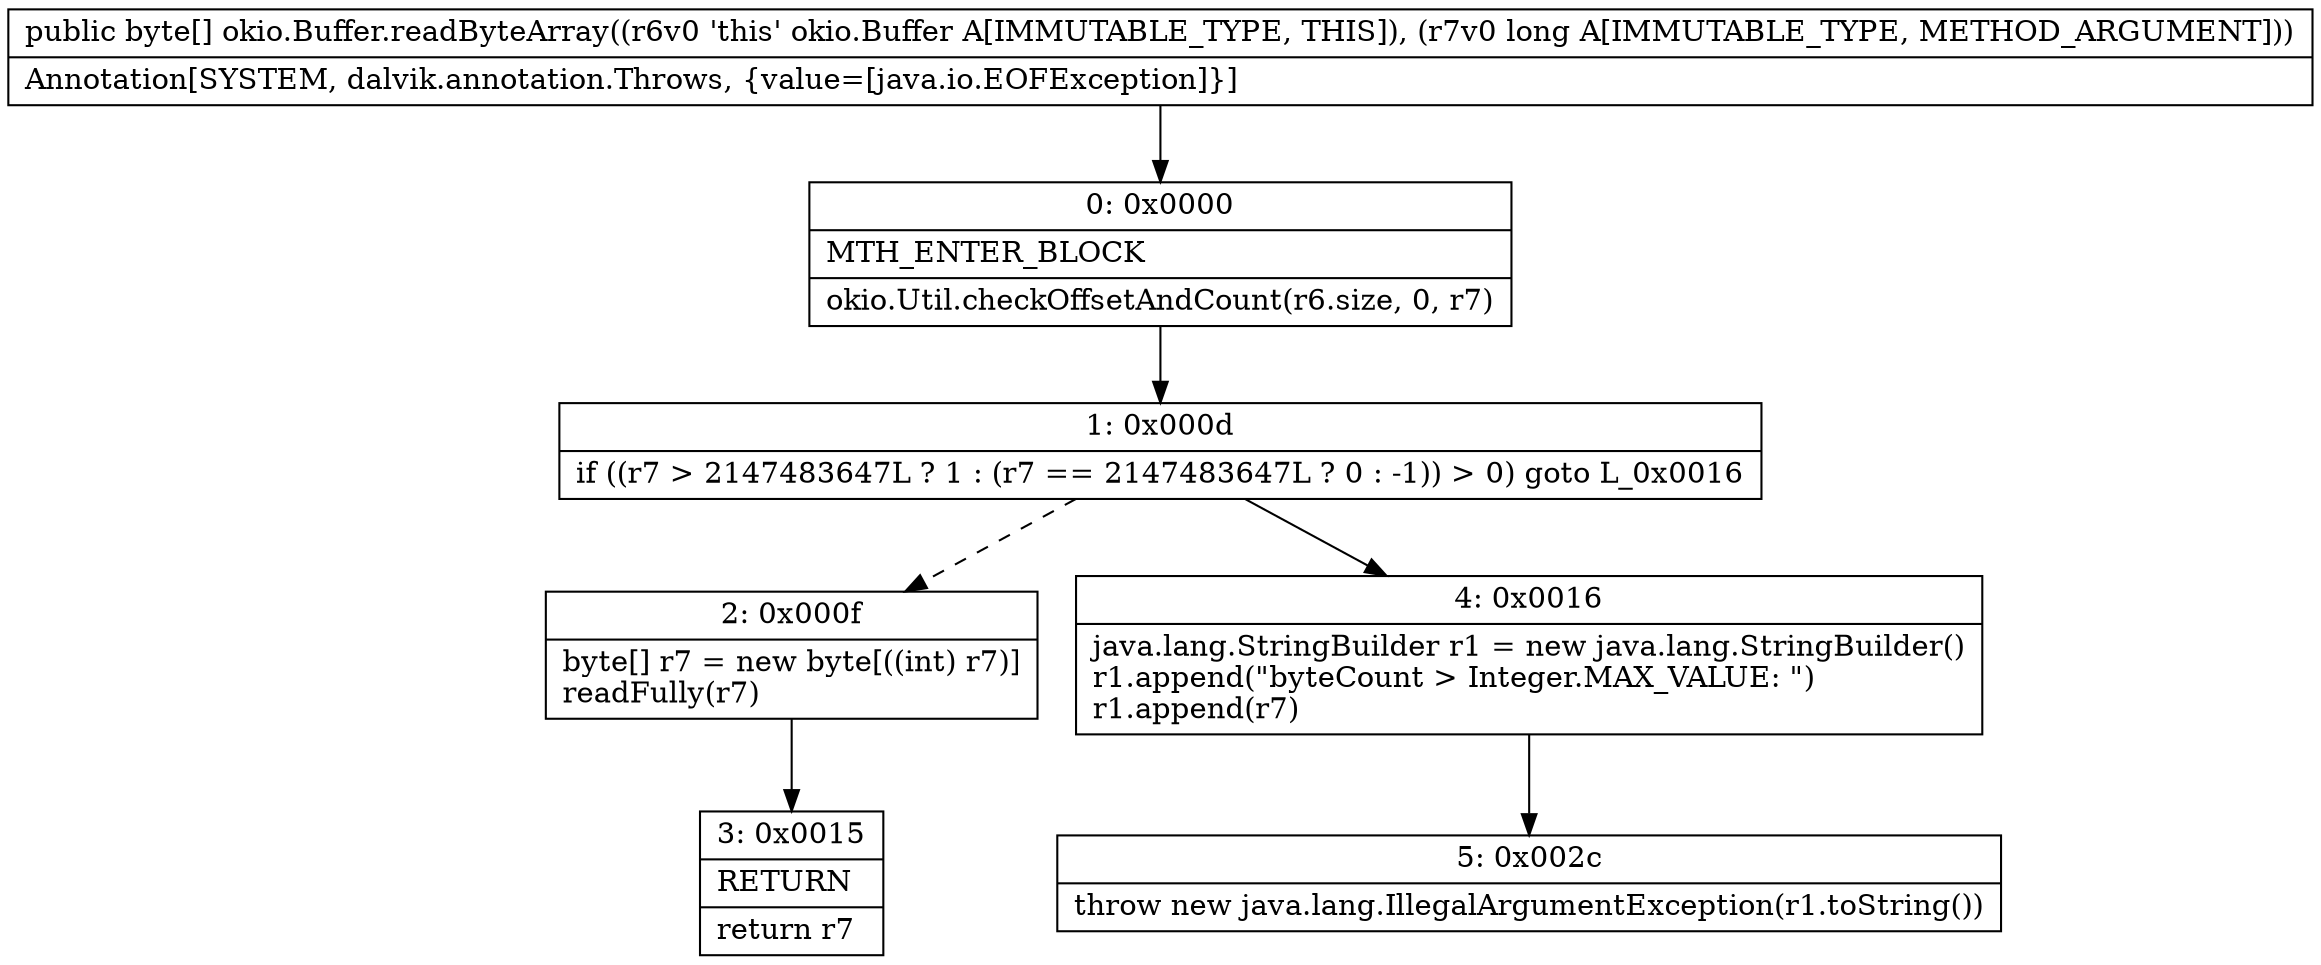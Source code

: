 digraph "CFG forokio.Buffer.readByteArray(J)[B" {
Node_0 [shape=record,label="{0\:\ 0x0000|MTH_ENTER_BLOCK\l|okio.Util.checkOffsetAndCount(r6.size, 0, r7)\l}"];
Node_1 [shape=record,label="{1\:\ 0x000d|if ((r7 \> 2147483647L ? 1 : (r7 == 2147483647L ? 0 : \-1)) \> 0) goto L_0x0016\l}"];
Node_2 [shape=record,label="{2\:\ 0x000f|byte[] r7 = new byte[((int) r7)]\lreadFully(r7)\l}"];
Node_3 [shape=record,label="{3\:\ 0x0015|RETURN\l|return r7\l}"];
Node_4 [shape=record,label="{4\:\ 0x0016|java.lang.StringBuilder r1 = new java.lang.StringBuilder()\lr1.append(\"byteCount \> Integer.MAX_VALUE: \")\lr1.append(r7)\l}"];
Node_5 [shape=record,label="{5\:\ 0x002c|throw new java.lang.IllegalArgumentException(r1.toString())\l}"];
MethodNode[shape=record,label="{public byte[] okio.Buffer.readByteArray((r6v0 'this' okio.Buffer A[IMMUTABLE_TYPE, THIS]), (r7v0 long A[IMMUTABLE_TYPE, METHOD_ARGUMENT]))  | Annotation[SYSTEM, dalvik.annotation.Throws, \{value=[java.io.EOFException]\}]\l}"];
MethodNode -> Node_0;
Node_0 -> Node_1;
Node_1 -> Node_2[style=dashed];
Node_1 -> Node_4;
Node_2 -> Node_3;
Node_4 -> Node_5;
}

